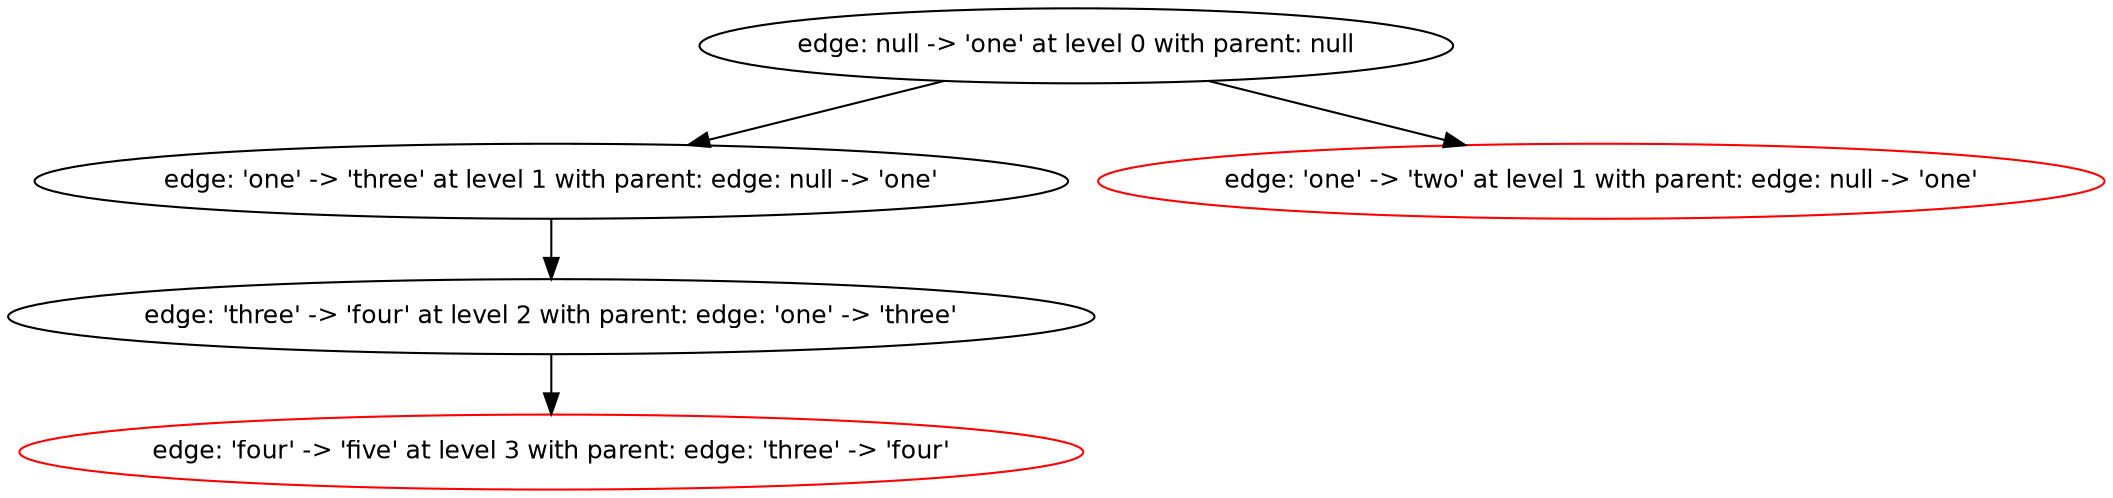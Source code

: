 digraph model {
  graph [ rankdir = "TB", ranksep="0.4", nodesep="0.2" ];
  node [ fontname = "Helvetica", fontsize="12.0", margin="0.07" ];
  edge [ fontname = "Helvetica", fontsize="12.0", margin="0.05" ];
  {
    node []
     "0" [label= "edge: null -> 'one' at level 0 with parent: null"]
     "2" [label= "edge: 'one' -> 'three' at level 1 with parent: edge: null -> 'one'"]
     "4" [label= "edge: 'four' -> 'five' at level 3 with parent: edge: 'three' -> 'four'" color = "red"]
     "3" [label= "edge: 'three' -> 'four' at level 2 with parent: edge: 'one' -> 'three'"]
     "1" [label= "edge: 'one' -> 'two' at level 1 with parent: edge: null -> 'one'" color = "red"]
  }

  "0" -> "1";
  "0" -> "2";
  "2" -> "3";
  "3" -> "4";
}
